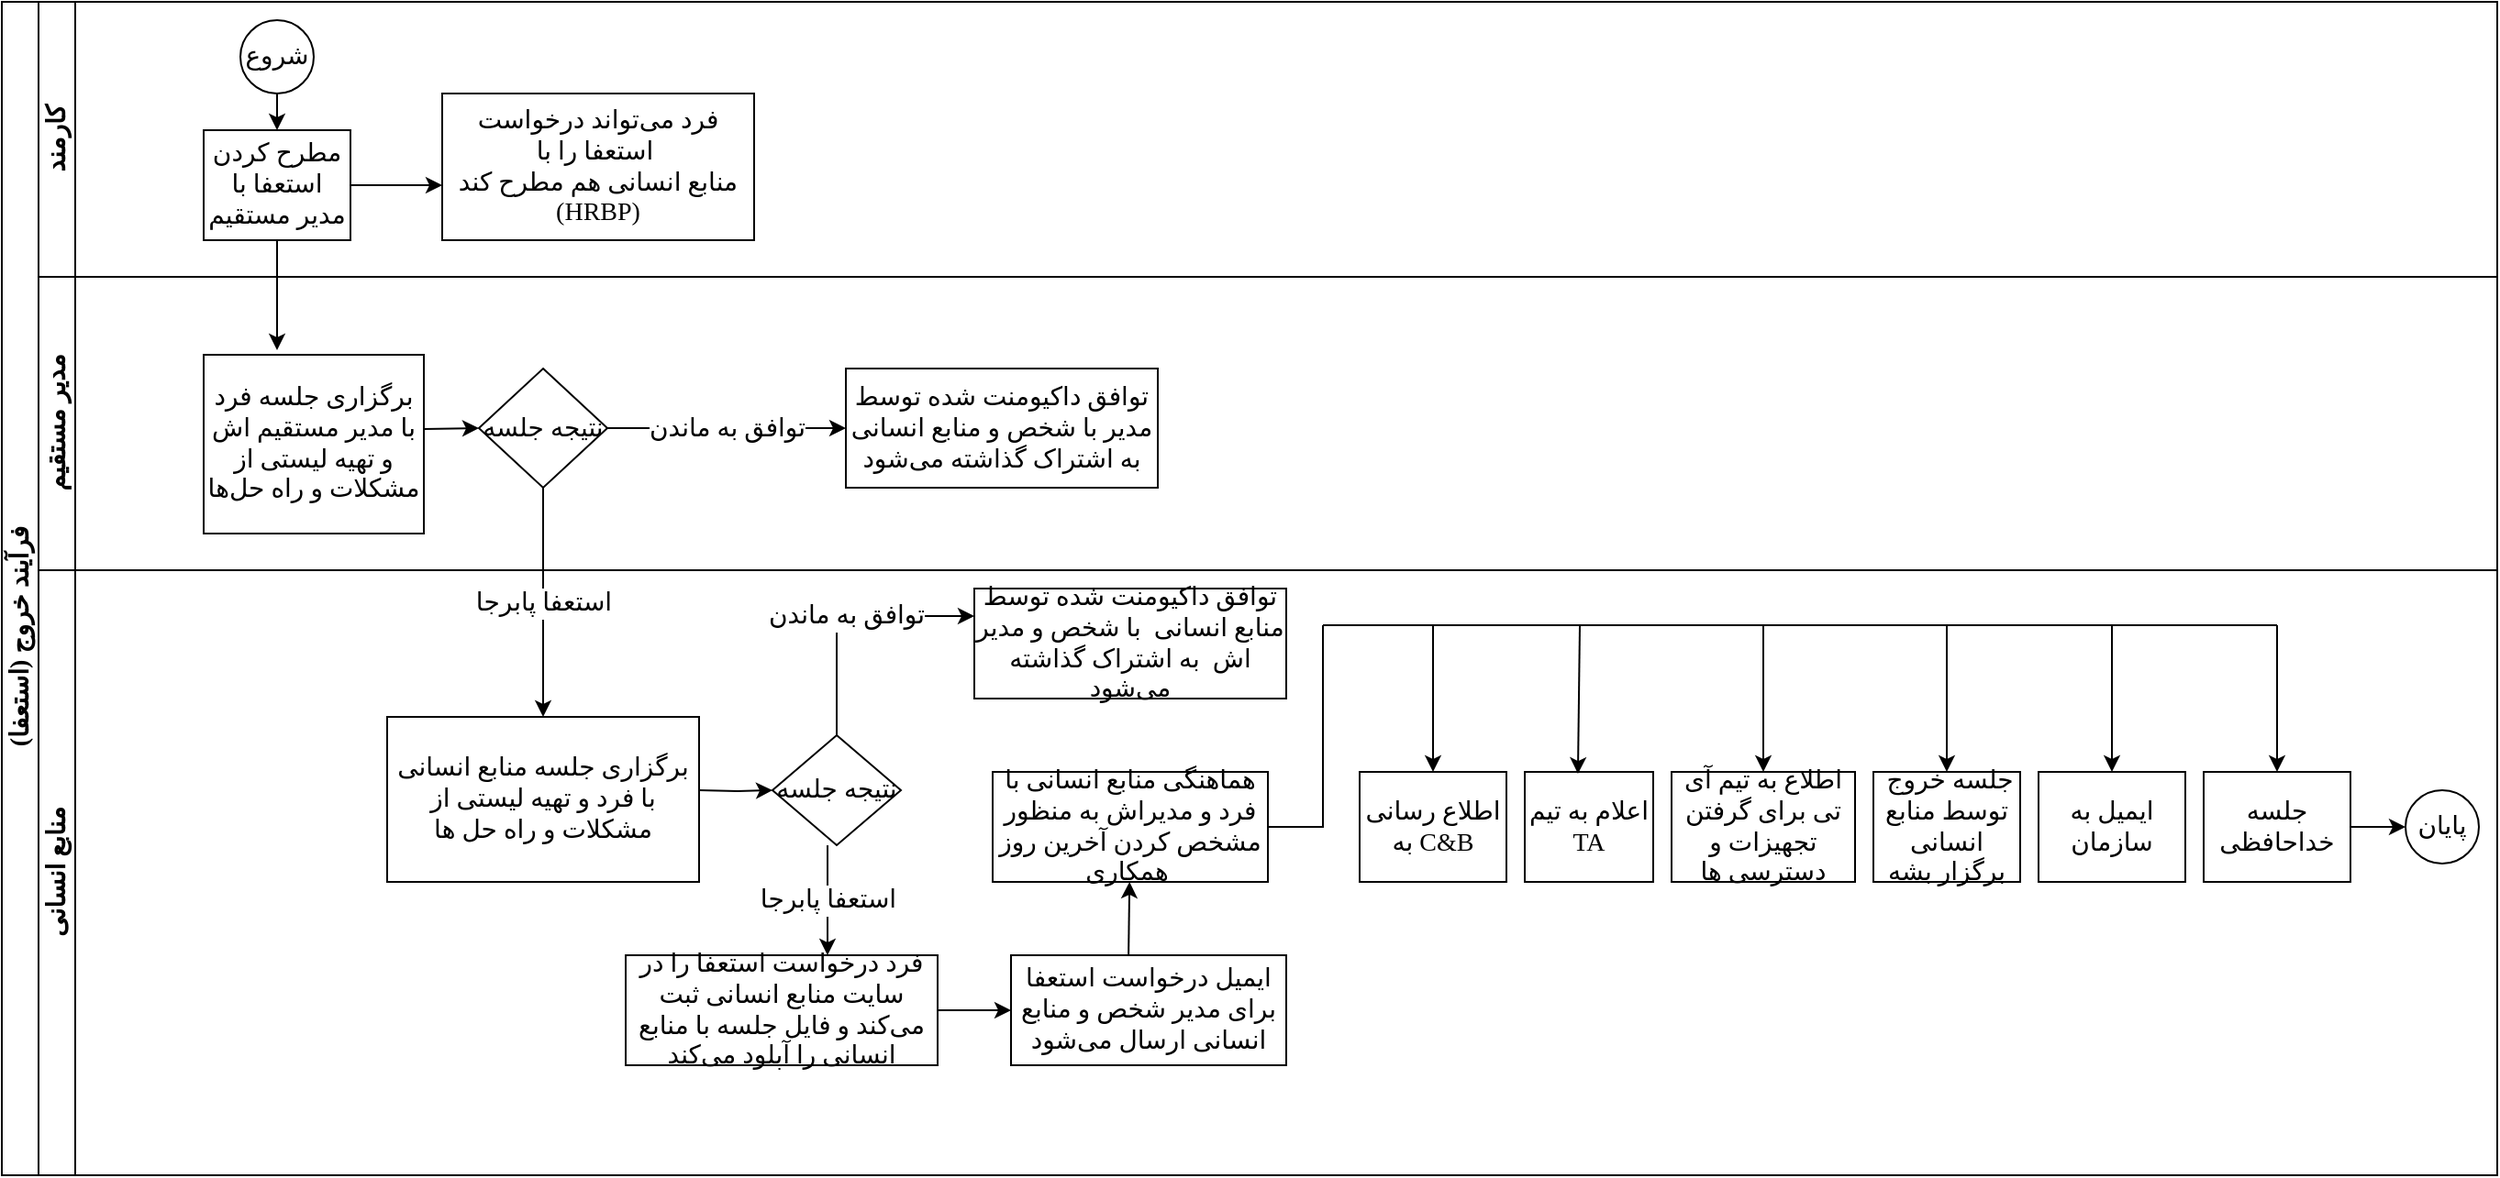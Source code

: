 <mxfile version="20.8.10" type="device"><diagram id="prtHgNgQTEPvFCAcTncT" name="Page-1"><mxGraphModel dx="1184" dy="670" grid="1" gridSize="10" guides="1" tooltips="1" connect="1" arrows="1" fold="1" page="1" pageScale="1" pageWidth="827" pageHeight="1169" math="0" shadow="0"><root><mxCell id="0"/><mxCell id="1" parent="0"/><mxCell id="dNxyNK7c78bLwvsdeMH5-19" value="&lt;font color=&quot;#FFFFFF&quot; style=&quot;font-size: 14px;&quot;&gt;بسم الله&lt;/font&gt; فرآیند خروج (استعفا)" style="swimlane;html=1;childLayout=stackLayout;resizeParent=1;resizeParentMax=0;horizontal=0;startSize=20;horizontalStack=0;fontFamily=B Nazanin;fontSource=http%3A%2F%2Fawebfont.ir%2Ffonts%3Fcat_id%3D1%26file_id%3D1069%26file_type%3Dttf;fontSize=14;" parent="1" vertex="1"><mxGeometry x="120" y="120" width="1360" height="640" as="geometry"/></mxCell><mxCell id="GIGfOq5aPva3smRG6frH-18" value="&lt;p style=&quot;font-size: 14px;&quot;&gt;&lt;font style=&quot;font-size: 14px;&quot;&gt;کارمند&lt;/font&gt;&lt;/p&gt;" style="swimlane;html=1;startSize=20;horizontal=0;fontFamily=B Nazanin;fontSource=http%3A%2F%2Fawebfont.ir%2Ffonts%3Fcat_id%3D1%26file_id%3D1069%26file_type%3Dttf;fontSize=14;" parent="dNxyNK7c78bLwvsdeMH5-19" vertex="1"><mxGeometry x="20" width="1340" height="150" as="geometry"/></mxCell><mxCell id="GIGfOq5aPva3smRG6frH-20" value="شروع" style="ellipse;whiteSpace=wrap;html=1;fontFamily=B Nazanin;fontSource=http%3A%2F%2Fawebfont.ir%2Ffonts%3Fcat_id%3D1%26file_id%3D1069%26file_type%3Dttf;fontSize=14;" parent="GIGfOq5aPva3smRG6frH-18" vertex="1"><mxGeometry x="110" y="10" width="40" height="40" as="geometry"/></mxCell><mxCell id="GIGfOq5aPva3smRG6frH-21" value="مطرح کردن استعفا با مدیر مستقیم" style="rounded=0;whiteSpace=wrap;html=1;fontFamily=B Nazanin;fontSize=14;fontColor=#000000;align=center;fontSource=http%3A%2F%2Fawebfont.ir%2Ffonts%3Fcat_id%3D1%26file_id%3D1069%26file_type%3Dttf;" parent="GIGfOq5aPva3smRG6frH-18" vertex="1"><mxGeometry x="90" y="70" width="80" height="60" as="geometry"/></mxCell><mxCell id="YI4ekgXstxtdsB5rM68n-15" value="" style="endArrow=classic;html=1;rounded=0;entryX=0.5;entryY=0;entryDx=0;entryDy=0;exitX=0.5;exitY=1;exitDx=0;exitDy=0;" parent="GIGfOq5aPva3smRG6frH-18" source="GIGfOq5aPva3smRG6frH-20" target="GIGfOq5aPva3smRG6frH-21" edge="1"><mxGeometry width="50" height="50" relative="1" as="geometry"><mxPoint x="100" y="40" as="sourcePoint"/><mxPoint x="150" y="-10" as="targetPoint"/></mxGeometry></mxCell><mxCell id="GIGfOq5aPva3smRG6frH-10" value="فرد می‌تواند درخواست استعفا را با&amp;nbsp; &lt;br style=&quot;font-size: 14px;&quot;&gt;منابع انسانی هم مطرح کند&lt;br style=&quot;font-size: 14px;&quot;&gt;(HRBP)" style="rounded=0;whiteSpace=wrap;html=1;fontFamily=B Nazanin;fontSize=14;fontColor=#000000;align=center;fontSource=http%3A%2F%2Fawebfont.ir%2Ffonts%3Fcat_id%3D1%26file_id%3D1069%26file_type%3Dttf;" parent="GIGfOq5aPva3smRG6frH-18" vertex="1"><mxGeometry x="220" y="50" width="170" height="80" as="geometry"/></mxCell><mxCell id="YI4ekgXstxtdsB5rM68n-17" style="edgeStyle=none;rounded=0;orthogonalLoop=1;jettySize=auto;html=1;exitX=1;exitY=0.5;exitDx=0;exitDy=0;entryX=0;entryY=0.625;entryDx=0;entryDy=0;entryPerimeter=0;" parent="GIGfOq5aPva3smRG6frH-18" source="GIGfOq5aPva3smRG6frH-21" target="GIGfOq5aPva3smRG6frH-10" edge="1"><mxGeometry relative="1" as="geometry"/></mxCell><mxCell id="GIGfOq5aPva3smRG6frH-1" value="مدیر مستقیم" style="swimlane;html=1;startSize=20;horizontal=0;fontFamily=B Nazanin;fontSource=http%3A%2F%2Fawebfont.ir%2Ffonts%3Fcat_id%3D1%26file_id%3D1069%26file_type%3Dttf;fontSize=14;" parent="dNxyNK7c78bLwvsdeMH5-19" vertex="1"><mxGeometry x="20" y="150" width="1340" height="160" as="geometry"/></mxCell><mxCell id="GIGfOq5aPva3smRG6frH-3" value="برگزاری جلسه فرد با مدیر مستقیم اش و تهیه لیستی از مشکلات و راه حل‌ها " style="rounded=0;whiteSpace=wrap;html=1;fontFamily=B Nazanin;fontSize=14;fontColor=#000000;align=center;fontSource=http%3A%2F%2Fawebfont.ir%2Ffonts%3Fcat_id%3D1%26file_id%3D1069%26file_type%3Dttf;" parent="GIGfOq5aPva3smRG6frH-1" vertex="1"><mxGeometry x="90" y="42.5" width="120" height="97.5" as="geometry"/></mxCell><mxCell id="UqmOHP5UaRHbGbhDKFRF-11" value="توافق به ماندن" style="edgeStyle=orthogonalEdgeStyle;rounded=0;orthogonalLoop=1;jettySize=auto;html=1;fontFamily=B Nazanin;fontSource=http%3A%2F%2Fawebfont.ir%2Ffonts%3Fcat_id%3D1%26file_id%3D1069%26file_type%3Dttf;fontSize=14;" parent="GIGfOq5aPva3smRG6frH-1" source="GIGfOq5aPva3smRG6frH-4" target="UqmOHP5UaRHbGbhDKFRF-5" edge="1"><mxGeometry relative="1" as="geometry"/></mxCell><mxCell id="GIGfOq5aPva3smRG6frH-4" value="نتیجه جلسه" style="rhombus;whiteSpace=wrap;html=1;fontFamily=B Nazanin;fontSize=14;fontColor=#000000;align=center;fontSource=http%3A%2F%2Fawebfont.ir%2Ffonts%3Fcat_id%3D1%26file_id%3D1069%26file_type%3Dttf;" parent="GIGfOq5aPva3smRG6frH-1" vertex="1"><mxGeometry x="240" y="50" width="70" height="65" as="geometry"/></mxCell><mxCell id="UqmOHP5UaRHbGbhDKFRF-5" value="توافق داکیومنت شده توسط مدیر با شخص و منابع انسانی به اشتراک گذاشته می‌شود" style="rounded=0;whiteSpace=wrap;html=1;fontFamily=B Nazanin;fontSize=14;fontColor=#000000;align=center;fontSource=http%3A%2F%2Fawebfont.ir%2Ffonts%3Fcat_id%3D1%26file_id%3D1069%26file_type%3Dttf;" parent="GIGfOq5aPva3smRG6frH-1" vertex="1"><mxGeometry x="440" y="50" width="170" height="65" as="geometry"/></mxCell><mxCell id="YI4ekgXstxtdsB5rM68n-22" value="" style="endArrow=classic;html=1;rounded=0;fontFamily=B Nazanin;fontSource=http%3A%2F%2Fawebfont.ir%2Ffonts%3Fcat_id%3D1%26file_id%3D1069%26file_type%3Dttf;fontSize=14;" parent="GIGfOq5aPva3smRG6frH-1" target="GIGfOq5aPva3smRG6frH-85" edge="1"><mxGeometry width="50" height="50" relative="1" as="geometry"><mxPoint x="760" y="190" as="sourcePoint"/><mxPoint x="830" y="140" as="targetPoint"/></mxGeometry></mxCell><mxCell id="YI4ekgXstxtdsB5rM68n-23" value="" style="endArrow=classic;html=1;rounded=0;fontFamily=B Nazanin;fontSource=http%3A%2F%2Fawebfont.ir%2Ffonts%3Fcat_id%3D1%26file_id%3D1069%26file_type%3Dttf;fontSize=14;" parent="GIGfOq5aPva3smRG6frH-1" target="GIGfOq5aPva3smRG6frH-79" edge="1"><mxGeometry width="50" height="50" relative="1" as="geometry"><mxPoint x="1040" y="190" as="sourcePoint"/><mxPoint x="1090" y="140" as="targetPoint"/></mxGeometry></mxCell><mxCell id="8QyeBSbWlTeJmw9V-dM5-2" value="" style="endArrow=classic;html=1;rounded=0;exitX=1;exitY=0.415;exitDx=0;exitDy=0;entryX=0;entryY=0.5;entryDx=0;entryDy=0;exitPerimeter=0;" edge="1" parent="GIGfOq5aPva3smRG6frH-1" source="GIGfOq5aPva3smRG6frH-3" target="GIGfOq5aPva3smRG6frH-4"><mxGeometry width="50" height="50" relative="1" as="geometry"><mxPoint x="570" y="180" as="sourcePoint"/><mxPoint x="620" y="130" as="targetPoint"/></mxGeometry></mxCell><mxCell id="UqmOHP5UaRHbGbhDKFRF-12" value="استعفا پابرجا" style="rounded=0;orthogonalLoop=1;jettySize=auto;html=1;exitX=0.5;exitY=1;exitDx=0;exitDy=0;fontFamily=B Nazanin;fontSource=http%3A%2F%2Fawebfont.ir%2Ffonts%3Fcat_id%3D1%26file_id%3D1069%26file_type%3Dttf;fontSize=14;" parent="dNxyNK7c78bLwvsdeMH5-19" source="GIGfOq5aPva3smRG6frH-4" edge="1"><mxGeometry relative="1" as="geometry"><mxPoint x="295" y="390" as="targetPoint"/></mxGeometry></mxCell><mxCell id="dNxyNK7c78bLwvsdeMH5-22" value="منابع انسانی" style="swimlane;html=1;startSize=20;horizontal=0;fontFamily=B Nazanin;fontSource=http%3A%2F%2Fawebfont.ir%2Ffonts%3Fcat_id%3D1%26file_id%3D1069%26file_type%3Dttf;fontSize=14;" parent="dNxyNK7c78bLwvsdeMH5-19" vertex="1"><mxGeometry x="20" y="310" width="1340" height="330" as="geometry"/></mxCell><mxCell id="UqmOHP5UaRHbGbhDKFRF-14" style="edgeStyle=orthogonalEdgeStyle;rounded=0;orthogonalLoop=1;jettySize=auto;html=1;entryX=0;entryY=0.5;entryDx=0;entryDy=0;" parent="dNxyNK7c78bLwvsdeMH5-22" target="YI4ekgXstxtdsB5rM68n-9" edge="1"><mxGeometry relative="1" as="geometry"><mxPoint x="360" y="120" as="sourcePoint"/><mxPoint x="460" y="120" as="targetPoint"/></mxGeometry></mxCell><mxCell id="GIGfOq5aPva3smRG6frH-26" value="برگزاری جلسه منابع انسانی با فرد و تهیه لیستی از مشکلات و راه حل ها" style="rounded=0;whiteSpace=wrap;html=1;fontFamily=B Nazanin;fontSize=14;fontColor=#000000;align=center;fontSource=http%3A%2F%2Fawebfont.ir%2Ffonts%3Fcat_id%3D1%26file_id%3D1069%26file_type%3Dttf;" parent="dNxyNK7c78bLwvsdeMH5-22" vertex="1"><mxGeometry x="190" y="80" width="170" height="90" as="geometry"/></mxCell><mxCell id="GIGfOq5aPva3smRG6frH-77" value="اطلاع به تیم آی تی برای گرفتن تجهیزات و دسترسی ها" style="rounded=0;whiteSpace=wrap;html=1;fontFamily=B Nazanin;fontSize=14;fontColor=#000000;align=center;fontSource=http%3A%2F%2Fawebfont.ir%2Ffonts%3Fcat_id%3D1%26file_id%3D1069%26file_type%3Dttf;" parent="dNxyNK7c78bLwvsdeMH5-22" vertex="1"><mxGeometry x="890" y="110" width="100" height="60" as="geometry"/></mxCell><mxCell id="GIGfOq5aPva3smRG6frH-79" value="&amp;nbsp;جلسه خروج توسط منابع انسانی برگزار بشه" style="rounded=0;whiteSpace=wrap;html=1;fontFamily=B Nazanin;fontSize=14;fontColor=#000000;align=center;fontSource=http%3A%2F%2Fawebfont.ir%2Ffonts%3Fcat_id%3D1%26file_id%3D1069%26file_type%3Dttf;" parent="dNxyNK7c78bLwvsdeMH5-22" vertex="1"><mxGeometry x="1000" y="110" width="80" height="60" as="geometry"/></mxCell><mxCell id="GIGfOq5aPva3smRG6frH-80" value="جلسه خداحافظی" style="rounded=0;whiteSpace=wrap;html=1;fontFamily=B Nazanin;fontSize=14;fontColor=#000000;align=center;fontSource=http%3A%2F%2Fawebfont.ir%2Ffonts%3Fcat_id%3D1%26file_id%3D1069%26file_type%3Dttf;" parent="dNxyNK7c78bLwvsdeMH5-22" vertex="1"><mxGeometry x="1180" y="110" width="80" height="60" as="geometry"/></mxCell><mxCell id="GIGfOq5aPva3smRG6frH-85" value="اطلاع رسانی به C&amp;amp;B" style="rounded=0;whiteSpace=wrap;html=1;fontFamily=B Nazanin;fontSize=14;fontColor=#000000;align=center;fontSource=http%3A%2F%2Fawebfont.ir%2Ffonts%3Fcat_id%3D1%26file_id%3D1069%26file_type%3Dttf;" parent="dNxyNK7c78bLwvsdeMH5-22" vertex="1"><mxGeometry x="720" y="110" width="80" height="60" as="geometry"/></mxCell><mxCell id="GIGfOq5aPva3smRG6frH-89" value="ایمیل به سازمان" style="rounded=0;whiteSpace=wrap;html=1;fontFamily=B Nazanin;fontSize=14;fontColor=#000000;align=center;fontSource=http%3A%2F%2Fawebfont.ir%2Ffonts%3Fcat_id%3D1%26file_id%3D1069%26file_type%3Dttf;" parent="dNxyNK7c78bLwvsdeMH5-22" vertex="1"><mxGeometry x="1090" y="110" width="80" height="60" as="geometry"/></mxCell><mxCell id="GIGfOq5aPva3smRG6frH-24" value="پایان" style="ellipse;whiteSpace=wrap;html=1;fontFamily=B Nazanin;fontSource=http%3A%2F%2Fawebfont.ir%2Ffonts%3Fcat_id%3D1%26file_id%3D1069%26file_type%3Dttf;fontSize=14;" parent="dNxyNK7c78bLwvsdeMH5-22" vertex="1"><mxGeometry x="1290" y="120" width="40" height="40" as="geometry"/></mxCell><mxCell id="GIGfOq5aPva3smRG6frH-84" style="edgeStyle=orthogonalEdgeStyle;rounded=0;orthogonalLoop=1;jettySize=auto;html=1;exitX=1;exitY=0.5;exitDx=0;exitDy=0;" parent="dNxyNK7c78bLwvsdeMH5-22" source="GIGfOq5aPva3smRG6frH-80" target="GIGfOq5aPva3smRG6frH-24" edge="1"><mxGeometry relative="1" as="geometry"/></mxCell><mxCell id="YI4ekgXstxtdsB5rM68n-8" value="توافق داکیومنت شده توسط منابع انسانی&amp;nbsp; با شخص و مدیر اش&amp;nbsp; به اشتراک گذاشته می‌شود" style="rounded=0;whiteSpace=wrap;html=1;fontFamily=B Nazanin;fontSize=14;fontColor=#000000;align=center;fontSource=http%3A%2F%2Fawebfont.ir%2Ffonts%3Fcat_id%3D1%26file_id%3D1069%26file_type%3Dttf;" parent="dNxyNK7c78bLwvsdeMH5-22" vertex="1"><mxGeometry x="510" y="10" width="170" height="60" as="geometry"/></mxCell><mxCell id="YI4ekgXstxtdsB5rM68n-9" value="نتیجه جلسه" style="rhombus;whiteSpace=wrap;html=1;fontFamily=B Nazanin;fontSize=14;fontColor=#000000;align=center;fontSource=http%3A%2F%2Fawebfont.ir%2Ffonts%3Fcat_id%3D1%26file_id%3D1069%26file_type%3Dttf;" parent="dNxyNK7c78bLwvsdeMH5-22" vertex="1"><mxGeometry x="400" y="90" width="70" height="60" as="geometry"/></mxCell><mxCell id="YI4ekgXstxtdsB5rM68n-10" value="توافق به ماندن" style="edgeStyle=orthogonalEdgeStyle;rounded=0;orthogonalLoop=1;jettySize=auto;html=1;exitX=0.5;exitY=0;exitDx=0;exitDy=0;entryX=0;entryY=0.25;entryDx=0;entryDy=0;fontFamily=B Nazanin;fontSource=http%3A%2F%2Fawebfont.ir%2Ffonts%3Fcat_id%3D1%26file_id%3D1069%26file_type%3Dttf;fontSize=14;" parent="dNxyNK7c78bLwvsdeMH5-22" source="YI4ekgXstxtdsB5rM68n-9" target="YI4ekgXstxtdsB5rM68n-8" edge="1"><mxGeometry relative="1" as="geometry"><mxPoint x="410" y="45" as="sourcePoint"/><mxPoint x="510" y="45" as="targetPoint"/></mxGeometry></mxCell><mxCell id="YI4ekgXstxtdsB5rM68n-12" value="استعفا پابرجا" style="rounded=0;orthogonalLoop=1;jettySize=auto;html=1;exitX=0.5;exitY=1;exitDx=0;exitDy=0;fontFamily=B Nazanin;fontSource=http%3A%2F%2Fawebfont.ir%2Ffonts%3Fcat_id%3D1%26file_id%3D1069%26file_type%3Dttf;fontSize=14;" parent="dNxyNK7c78bLwvsdeMH5-22" edge="1"><mxGeometry relative="1" as="geometry"><mxPoint x="430" y="150" as="sourcePoint"/><mxPoint x="430" y="210" as="targetPoint"/><Array as="points"><mxPoint x="430" y="200"/></Array></mxGeometry></mxCell><mxCell id="GIGfOq5aPva3smRG6frH-43" value="هماهنگی منابع انسانی با فرد و مدیراش به منظور مشخص کردن آخرین روز همکاری&amp;nbsp;" style="rounded=0;whiteSpace=wrap;html=1;fontFamily=B Nazanin;fontSize=14;fontColor=#000000;align=center;fontSource=http%3A%2F%2Fawebfont.ir%2Ffonts%3Fcat_id%3D1%26file_id%3D1069%26file_type%3Dttf;" parent="dNxyNK7c78bLwvsdeMH5-22" vertex="1"><mxGeometry x="520" y="110" width="150" height="60" as="geometry"/></mxCell><mxCell id="GIGfOq5aPva3smRG6frH-93" value="اعلام به تیم TA" style="rounded=0;whiteSpace=wrap;html=1;fontFamily=B Nazanin;fontSize=14;fontColor=#000000;align=center;fontSource=http%3A%2F%2Fawebfont.ir%2Ffonts%3Fcat_id%3D1%26file_id%3D1069%26file_type%3Dttf;" parent="dNxyNK7c78bLwvsdeMH5-22" vertex="1"><mxGeometry x="810" y="110" width="70" height="60" as="geometry"/></mxCell><mxCell id="YI4ekgXstxtdsB5rM68n-27" value="" style="endArrow=classic;html=1;rounded=0;fontFamily=B Nazanin;fontSource=http%3A%2F%2Fawebfont.ir%2Ffonts%3Fcat_id%3D1%26file_id%3D1069%26file_type%3Dttf;fontSize=14;entryX=0.414;entryY=0.017;entryDx=0;entryDy=0;entryPerimeter=0;" parent="dNxyNK7c78bLwvsdeMH5-22" target="GIGfOq5aPva3smRG6frH-93" edge="1"><mxGeometry width="50" height="50" relative="1" as="geometry"><mxPoint x="840" y="30" as="sourcePoint"/><mxPoint x="880" y="20" as="targetPoint"/></mxGeometry></mxCell><mxCell id="YI4ekgXstxtdsB5rM68n-24" value="" style="endArrow=classic;html=1;rounded=0;fontFamily=B Nazanin;fontSource=http%3A%2F%2Fawebfont.ir%2Ffonts%3Fcat_id%3D1%26file_id%3D1069%26file_type%3Dttf;fontSize=14;" parent="dNxyNK7c78bLwvsdeMH5-22" target="GIGfOq5aPva3smRG6frH-89" edge="1"><mxGeometry width="50" height="50" relative="1" as="geometry"><mxPoint x="1130" y="30" as="sourcePoint"/><mxPoint x="1170" y="-20" as="targetPoint"/></mxGeometry></mxCell><mxCell id="YI4ekgXstxtdsB5rM68n-25" value="" style="endArrow=classic;html=1;rounded=0;fontFamily=B Nazanin;fontSource=http%3A%2F%2Fawebfont.ir%2Ffonts%3Fcat_id%3D1%26file_id%3D1069%26file_type%3Dttf;fontSize=14;entryX=0.5;entryY=0;entryDx=0;entryDy=0;" parent="dNxyNK7c78bLwvsdeMH5-22" target="GIGfOq5aPva3smRG6frH-80" edge="1"><mxGeometry width="50" height="50" relative="1" as="geometry"><mxPoint x="1220" y="30" as="sourcePoint"/><mxPoint x="1270" y="-20" as="targetPoint"/></mxGeometry></mxCell><mxCell id="UqmOHP5UaRHbGbhDKFRF-27" value="فرد درخواست استعفا را در سایت منابع انسانی ثبت می‌کند و فایل جلسه با منابع انسانی را آپلود می‌کند" style="rounded=0;whiteSpace=wrap;html=1;fontFamily=B Nazanin;fontSize=14;fontColor=#000000;align=center;fontSource=http%3A%2F%2Fawebfont.ir%2Ffonts%3Fcat_id%3D1%26file_id%3D1069%26file_type%3Dttf;" parent="dNxyNK7c78bLwvsdeMH5-22" vertex="1"><mxGeometry x="320" y="210" width="170" height="60" as="geometry"/></mxCell><mxCell id="8QyeBSbWlTeJmw9V-dM5-3" value="ایمیل درخواست استعفا برای مدیر شخص و منابع انسانی ارسال می‌شود" style="rounded=0;whiteSpace=wrap;html=1;fontFamily=B Nazanin;fontSize=14;fontColor=#000000;align=center;fontSource=http%3A%2F%2Fawebfont.ir%2Ffonts%3Fcat_id%3D1%26file_id%3D1069%26file_type%3Dttf;" vertex="1" parent="dNxyNK7c78bLwvsdeMH5-22"><mxGeometry x="530" y="210" width="150" height="60" as="geometry"/></mxCell><mxCell id="8QyeBSbWlTeJmw9V-dM5-4" value="" style="endArrow=classic;html=1;rounded=0;exitX=1;exitY=0.5;exitDx=0;exitDy=0;entryX=0;entryY=0.5;entryDx=0;entryDy=0;" edge="1" parent="dNxyNK7c78bLwvsdeMH5-22" source="UqmOHP5UaRHbGbhDKFRF-27" target="8QyeBSbWlTeJmw9V-dM5-3"><mxGeometry width="50" height="50" relative="1" as="geometry"><mxPoint x="720" y="40" as="sourcePoint"/><mxPoint x="770" y="-10" as="targetPoint"/></mxGeometry></mxCell><mxCell id="8QyeBSbWlTeJmw9V-dM5-6" value="" style="endArrow=classic;html=1;rounded=0;exitX=0.427;exitY=0;exitDx=0;exitDy=0;exitPerimeter=0;" edge="1" parent="dNxyNK7c78bLwvsdeMH5-22" source="8QyeBSbWlTeJmw9V-dM5-3" target="GIGfOq5aPva3smRG6frH-43"><mxGeometry width="50" height="50" relative="1" as="geometry"><mxPoint x="720" y="40" as="sourcePoint"/><mxPoint x="770" y="-10" as="targetPoint"/></mxGeometry></mxCell><mxCell id="YI4ekgXstxtdsB5rM68n-21" value="" style="endArrow=none;html=1;rounded=0;fontFamily=B Nazanin;fontSource=http%3A%2F%2Fawebfont.ir%2Ffonts%3Fcat_id%3D1%26file_id%3D1069%26file_type%3Dttf;fontSize=14;" parent="1" edge="1"><mxGeometry width="50" height="50" relative="1" as="geometry"><mxPoint x="840" y="460" as="sourcePoint"/><mxPoint x="1360" y="460" as="targetPoint"/></mxGeometry></mxCell><mxCell id="YI4ekgXstxtdsB5rM68n-26" value="" style="endArrow=classic;html=1;rounded=0;fontFamily=B Nazanin;fontSource=http%3A%2F%2Fawebfont.ir%2Ffonts%3Fcat_id%3D1%26file_id%3D1069%26file_type%3Dttf;fontSize=14;entryX=0.5;entryY=0;entryDx=0;entryDy=0;" parent="1" target="GIGfOq5aPva3smRG6frH-77" edge="1"><mxGeometry width="50" height="50" relative="1" as="geometry"><mxPoint x="1080" y="460" as="sourcePoint"/><mxPoint x="880" y="410" as="targetPoint"/></mxGeometry></mxCell><mxCell id="8QyeBSbWlTeJmw9V-dM5-1" value="" style="endArrow=classic;html=1;rounded=0;exitX=0.5;exitY=1;exitDx=0;exitDy=0;" edge="1" parent="1" source="GIGfOq5aPva3smRG6frH-21"><mxGeometry width="50" height="50" relative="1" as="geometry"><mxPoint x="710" y="450" as="sourcePoint"/><mxPoint x="270" y="310" as="targetPoint"/></mxGeometry></mxCell><mxCell id="8QyeBSbWlTeJmw9V-dM5-8" value="" style="endArrow=none;html=1;rounded=0;exitX=1;exitY=0.5;exitDx=0;exitDy=0;" edge="1" parent="1" source="GIGfOq5aPva3smRG6frH-43"><mxGeometry width="50" height="50" relative="1" as="geometry"><mxPoint x="860" y="470" as="sourcePoint"/><mxPoint x="840" y="460" as="targetPoint"/><Array as="points"><mxPoint x="840" y="570"/></Array></mxGeometry></mxCell></root></mxGraphModel></diagram></mxfile>